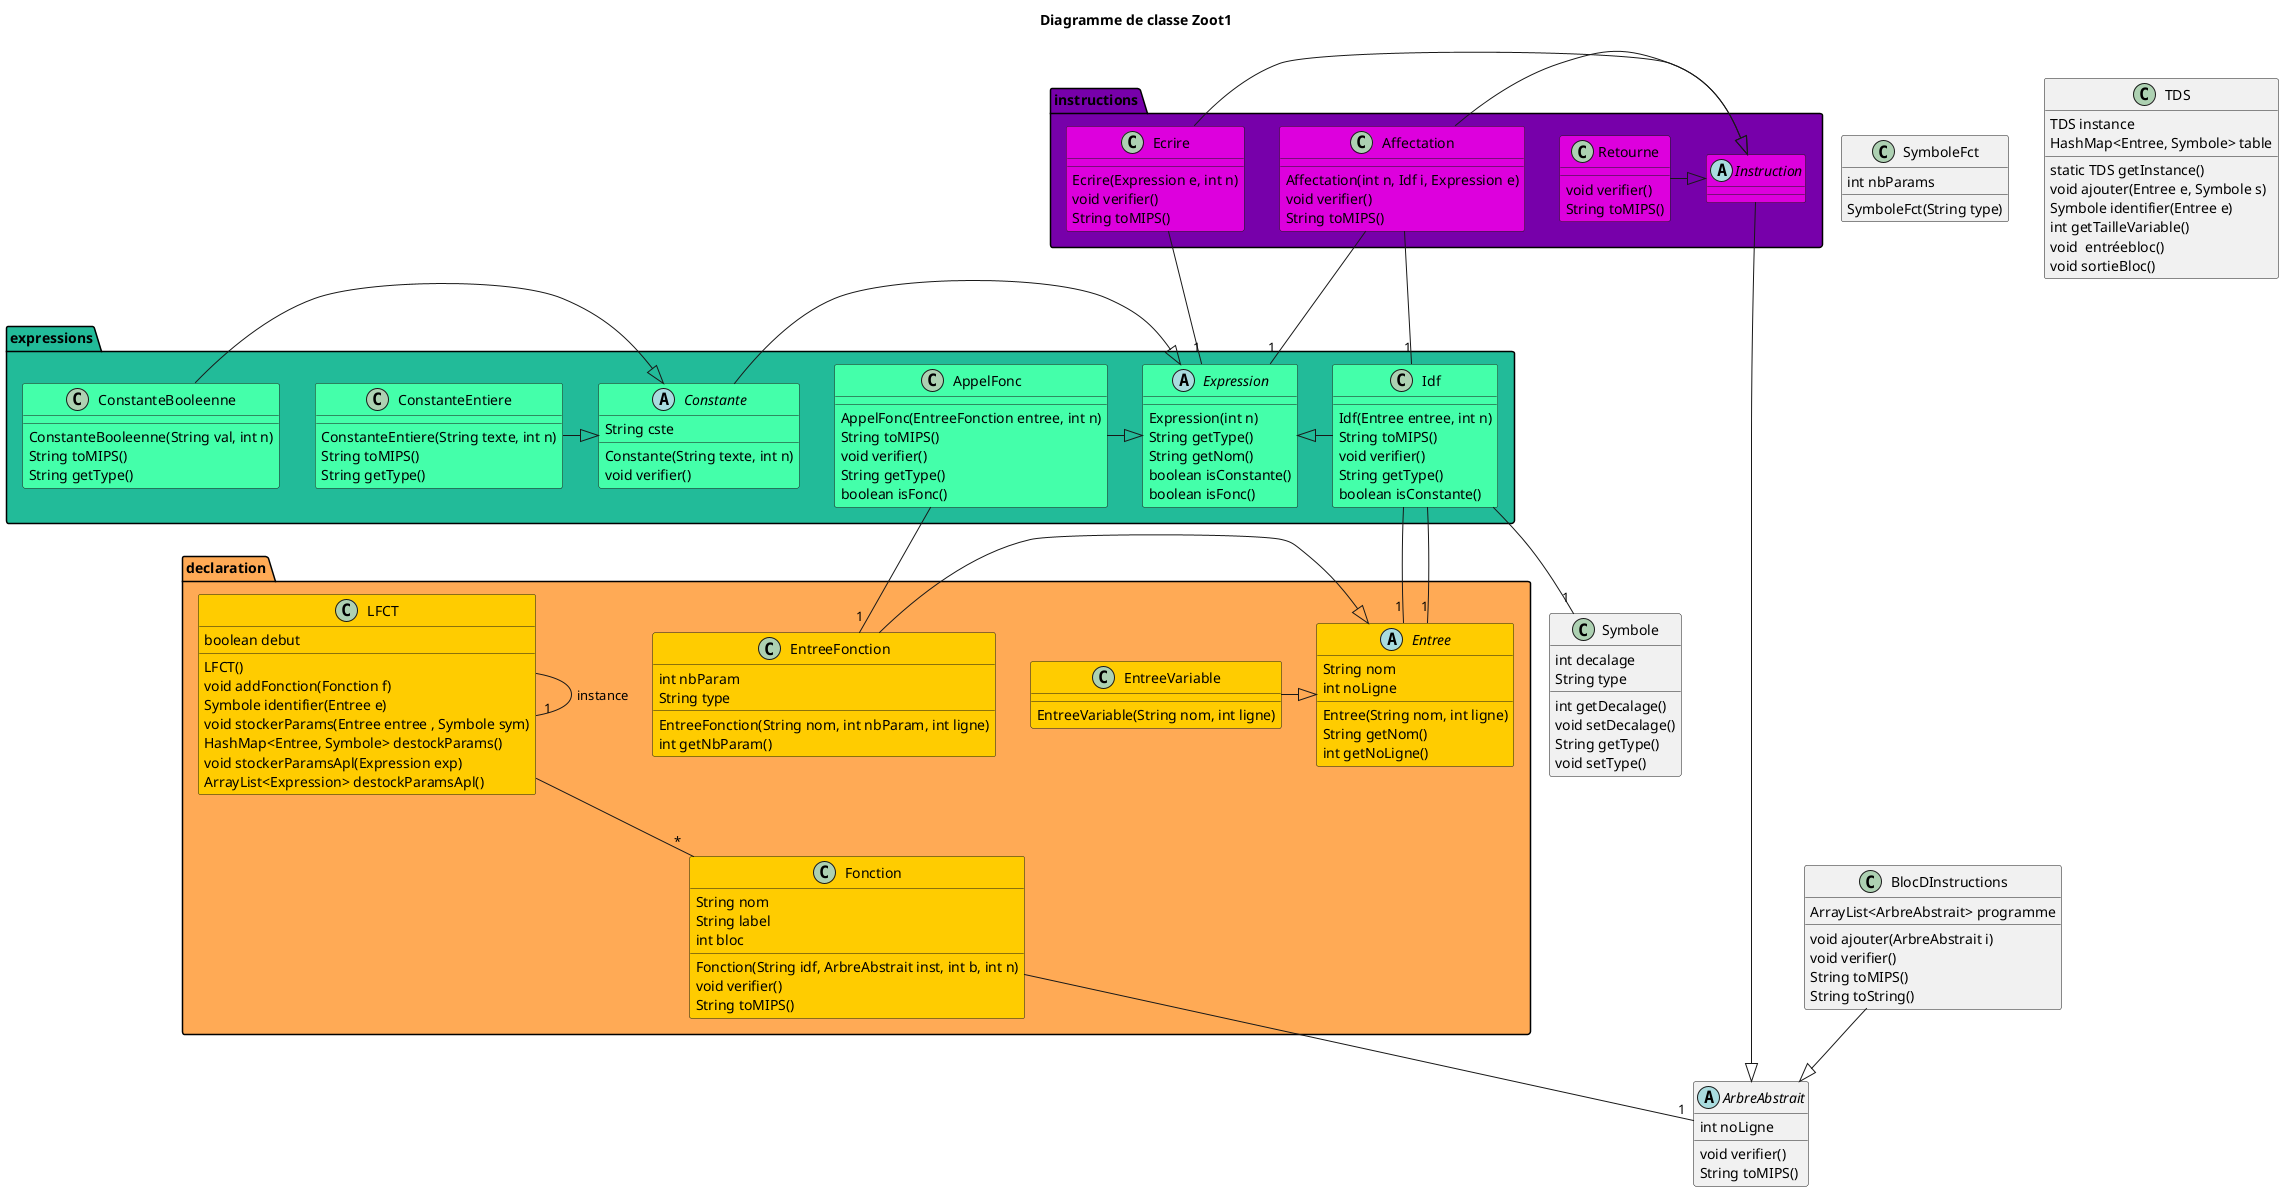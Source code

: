@startuml
title Diagramme de classe Zoot1

Abstract ArbreAbstrait {
    int noLigne
    void verifier()
    String toMIPS()
}

package instructions #7700AA {

    Class Retourne #DD00DD {
        void verifier()
        String toMIPS()
    }

    Class Ecrire #DD00DD {
        Ecrire(Expression e, int n)
        void verifier()
        String toMIPS()
    }

    Class Affectation #DD00DD {
        Affectation(int n, Idf i, Expression e)
        void verifier()
        String toMIPS()
    }

    Abstract Instruction #DD00DD {}

    Ecrire -|> Instruction
    Affectation -|> Instruction
    Retourne -|> Instruction
}

package expressions #22BB99 {
    Abstract Expression #44FFAA {
        Expression(int n)
        String getType()
        String getNom()
        boolean isConstante()
        boolean isFonc()
    }

    Abstract Constante #44FFAA {
        String cste
        Constante(String texte, int n)
        void verifier()
    }

    Class ConstanteEntiere #44FFAA {
        ConstanteEntiere(String texte, int n)
        String toMIPS()
        String getType()
    }

    Class ConstanteBooleenne #44FFAA {
        ConstanteBooleenne(String val, int n)
        String toMIPS()
        String getType()
    }

    Class Idf #44FFAA {
        Idf(Entree entree, int n)
        String toMIPS()
        void verifier()
        String getType()
        boolean isConstante()
    }

    Class AppelFonc #44FFAA {
        AppelFonc(EntreeFonction entree, int n)
        String toMIPS()
        void verifier()
        String getType()
        boolean isFonc()
    }

    Idf -|> Expression
    Constante -|> Expression
    AppelFonc -|> Expression
    ConstanteEntiere -|> Constante
    ConstanteBooleenne -|> Constante
}

package declaration #FFAA55 {
    Abstract Entree #FFCC00 {
        String nom
        int noLigne
        Entree(String nom, int ligne)
        String getNom()
        int getNoLigne()
    }

    Class EntreeVariable #FFCC00 {
        EntreeVariable(String nom, int ligne)
    }

    Class EntreeFonction #FFCC00 {
        int nbParam
        String type
        EntreeFonction(String nom, int nbParam, int ligne)
        int getNbParam()
    }

    Class Fonction #FFCC00 {
        String nom
        String label
        int bloc
        Fonction(String idf, ArbreAbstrait inst, int b, int n)
        void verifier()
        String toMIPS()
    }

    Class LFCT #FFCC00 {
        boolean debut
        LFCT()
        void addFonction(Fonction f)
        Symbole identifier(Entree e)
        void stockerParams(Entree entree , Symbole sym)
        HashMap<Entree, Symbole> destockParams()
        void stockerParamsApl(Expression exp)
        ArrayList<Expression> destockParamsApl()
    }

    LFCT -- "*" Fonction
    LFCT -- "1" LFCT : "instance"
    EntreeFonction -|> Entree
    EntreeVariable -|> Entree
}

Class Symbole {
    int decalage
    String type

    int getDecalage()
    void setDecalage()
    String getType()
    void setType()
}

Class SymboleFct {
    int nbParams
    SymboleFct(String type)
}

Class TDS {
    TDS instance
    HashMap<Entree, Symbole> table

    static TDS getInstance()
    void ajouter(Entree e, Symbole s)
    Symbole identifier(Entree e)
    int getTailleVariable()
    void  entréebloc()
    void sortieBloc()
}

Class BlocDInstructions {
    ArrayList<ArbreAbstrait> programme
    void ajouter(ArbreAbstrait i)
    void verifier()
    String toMIPS()
    String toString()
}

Idf -- "1" Entree

Instruction --|> ArbreAbstrait
BlocDInstructions --|> ArbreAbstrait

Fonction -- "1" ArbreAbstrait

Affectation -- "1" Expression
Affectation -- "1" Idf
Ecrire -- "1" Expression

Idf -- "1" Entree
Idf -- "1" Symbole

AppelFonc -- "1" EntreeFonction




@enduml
